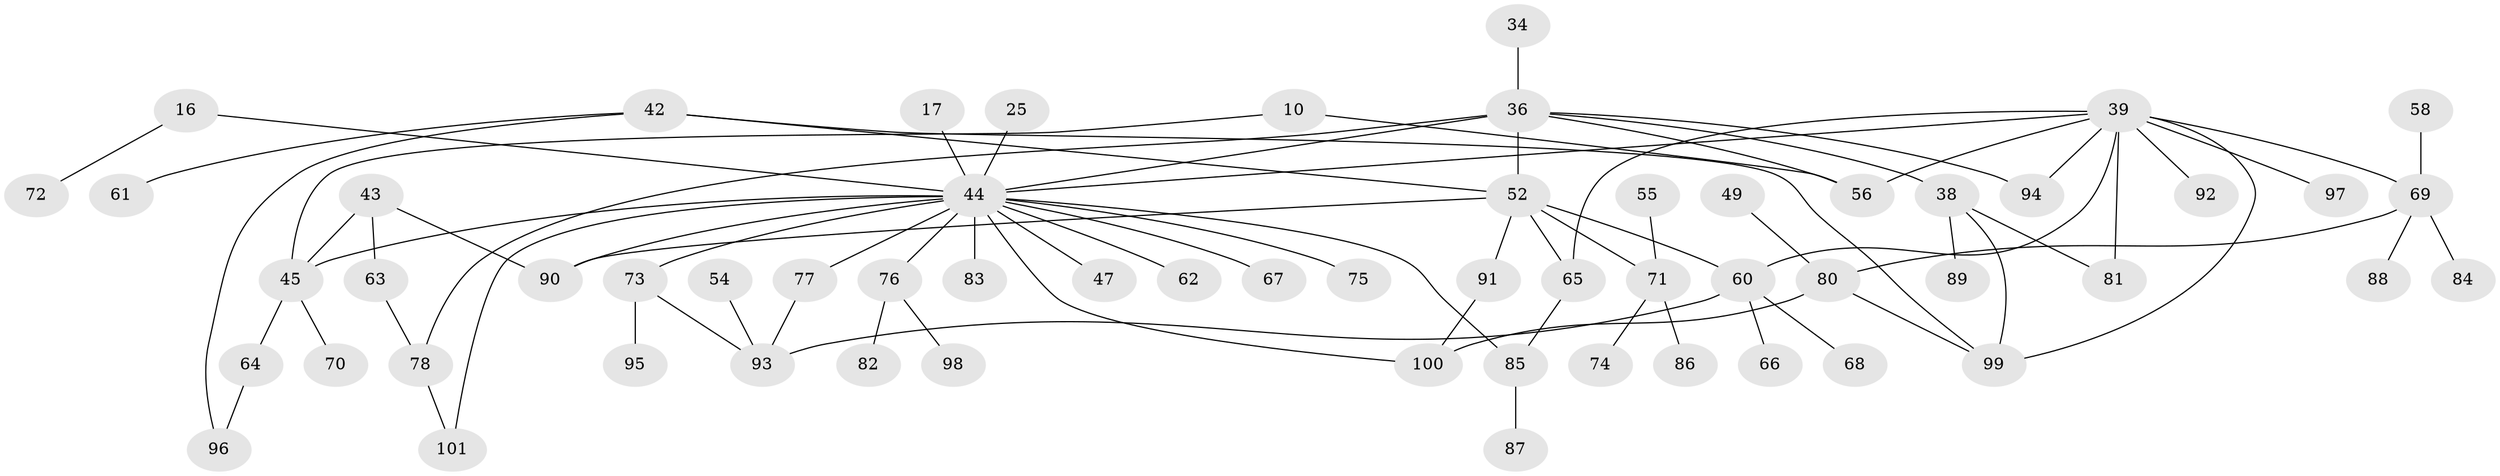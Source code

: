 // original degree distribution, {4: 0.0891089108910891, 7: 0.009900990099009901, 6: 0.039603960396039604, 3: 0.297029702970297, 5: 0.0297029702970297, 2: 0.21782178217821782, 1: 0.31683168316831684}
// Generated by graph-tools (version 1.1) at 2025/44/03/04/25 21:44:56]
// undirected, 60 vertices, 78 edges
graph export_dot {
graph [start="1"]
  node [color=gray90,style=filled];
  10;
  16;
  17;
  25;
  34;
  36 [super="+4+27"];
  38;
  39 [super="+19+20+21+23"];
  42 [super="+13"];
  43 [super="+14"];
  44 [super="+8+22+24"];
  45 [super="+9"];
  47;
  49;
  52 [super="+18+30"];
  54;
  55;
  56 [super="+50"];
  58;
  60 [super="+41"];
  61;
  62;
  63;
  64;
  65 [super="+59"];
  66;
  67;
  68;
  69 [super="+40"];
  70;
  71 [super="+35+51"];
  72;
  73 [super="+28"];
  74;
  75;
  76;
  77;
  78 [super="+57+37+32"];
  80 [super="+33"];
  81;
  82;
  83;
  84;
  85;
  86;
  87;
  88;
  89;
  90 [super="+48"];
  91;
  92;
  93 [super="+46"];
  94;
  95;
  96;
  97;
  98;
  99 [super="+5"];
  100 [super="+79"];
  101 [super="+31"];
  10 -- 56;
  10 -- 45;
  16 -- 72;
  16 -- 44;
  17 -- 44;
  25 -- 44;
  34 -- 36;
  36 -- 38;
  36 -- 52 [weight=2];
  36 -- 44;
  36 -- 94;
  36 -- 78;
  36 -- 56;
  38 -- 81;
  38 -- 89;
  38 -- 99;
  39 -- 69;
  39 -- 81;
  39 -- 97;
  39 -- 99;
  39 -- 92;
  39 -- 94;
  39 -- 44;
  39 -- 60;
  39 -- 56;
  39 -- 65;
  42 -- 61;
  42 -- 96;
  42 -- 99;
  42 -- 52;
  43 -- 63;
  43 -- 45 [weight=2];
  43 -- 90;
  44 -- 83;
  44 -- 75;
  44 -- 76;
  44 -- 90;
  44 -- 62;
  44 -- 67;
  44 -- 77;
  44 -- 47;
  44 -- 45 [weight=2];
  44 -- 85;
  44 -- 73;
  44 -- 101;
  44 -- 100;
  45 -- 64;
  45 -- 70;
  49 -- 80;
  52 -- 91;
  52 -- 90;
  52 -- 60;
  52 -- 71 [weight=2];
  52 -- 65;
  54 -- 93;
  55 -- 71;
  58 -- 69;
  60 -- 66;
  60 -- 68;
  60 -- 93;
  63 -- 78;
  64 -- 96;
  65 -- 85;
  69 -- 84;
  69 -- 88;
  69 -- 80;
  71 -- 86;
  71 -- 74;
  73 -- 93;
  73 -- 95;
  76 -- 82;
  76 -- 98;
  77 -- 93;
  78 -- 101;
  80 -- 99;
  80 -- 100 [weight=2];
  85 -- 87;
  91 -- 100;
}
